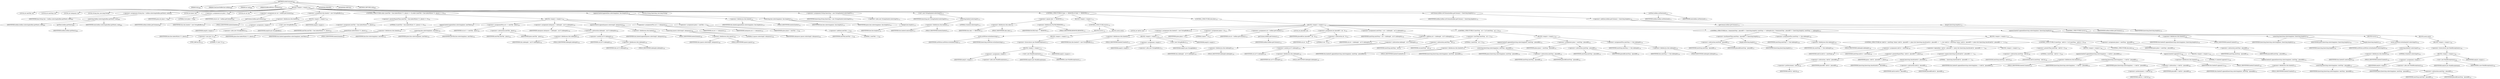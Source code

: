 digraph "notInConstant" {  
"1622" [label = <(METHOD,notInConstant)<SUB>686</SUB>> ]
"1623" [label = <(PARAM,this)<SUB>686</SUB>> ]
"1624" [label = <(PARAM,OneLiner.BufferLine bufline)<SUB>686</SUB>> ]
"1625" [label = <(PARAM,int end)<SUB>686</SUB>> ]
"1626" [label = <(PARAM,BufferedWriter outWriter)<SUB>687</SUB>> ]
"1627" [label = <(BLOCK,&lt;empty&gt;,&lt;empty&gt;)<SUB>687</SUB>> ]
"1628" [label = <(LOCAL,int nextTab: int)> ]
"1629" [label = <(LOCAL,int nextStop: int)> ]
"1630" [label = <(LOCAL,int tabspaces: int)> ]
"1631" [label = <(LOCAL,String line: java.lang.String)> ]
"1632" [label = <(&lt;operator&gt;.assignment,String line = bufline.substring(bufline.getNext(), end))<SUB>695</SUB>> ]
"1633" [label = <(IDENTIFIER,line,String line = bufline.substring(bufline.getNext(), end))<SUB>695</SUB>> ]
"1634" [label = <(substring,bufline.substring(bufline.getNext(), end))<SUB>695</SUB>> ]
"1635" [label = <(IDENTIFIER,bufline,bufline.substring(bufline.getNext(), end))<SUB>695</SUB>> ]
"1636" [label = <(getNext,bufline.getNext())<SUB>695</SUB>> ]
"1637" [label = <(IDENTIFIER,bufline,bufline.getNext())<SUB>695</SUB>> ]
"1638" [label = <(IDENTIFIER,end,bufline.substring(bufline.getNext(), end))<SUB>695</SUB>> ]
"1639" [label = <(LOCAL,int place: int)> ]
"1640" [label = <(&lt;operator&gt;.assignment,int place = 0)<SUB>696</SUB>> ]
"1641" [label = <(IDENTIFIER,place,int place = 0)<SUB>696</SUB>> ]
"1642" [label = <(LITERAL,0,int place = 0)<SUB>696</SUB>> ]
"1643" [label = <(LOCAL,int col: int)> ]
"1644" [label = <(&lt;operator&gt;.assignment,int col = bufline.getColumn())<SUB>697</SUB>> ]
"1645" [label = <(IDENTIFIER,col,int col = bufline.getColumn())<SUB>697</SUB>> ]
"1646" [label = <(getColumn,bufline.getColumn())<SUB>697</SUB>> ]
"1647" [label = <(IDENTIFIER,bufline,bufline.getColumn())<SUB>697</SUB>> ]
"1648" [label = <(&lt;operator&gt;.assignment,this.linebuf = new StringBuffer())<SUB>701</SUB>> ]
"1649" [label = <(&lt;operator&gt;.fieldAccess,this.linebuf)<SUB>701</SUB>> ]
"1650" [label = <(IDENTIFIER,this,this.linebuf = new StringBuffer())<SUB>701</SUB>> ]
"1651" [label = <(FIELD_IDENTIFIER,linebuf,linebuf)<SUB>701</SUB>> ]
"1652" [label = <(BLOCK,&lt;empty&gt;,&lt;empty&gt;)<SUB>701</SUB>> ]
"1653" [label = <(&lt;operator&gt;.assignment,&lt;empty&gt;)> ]
"1654" [label = <(IDENTIFIER,$obj30,&lt;empty&gt;)> ]
"1655" [label = <(&lt;operator&gt;.alloc,new StringBuffer())<SUB>701</SUB>> ]
"1656" [label = <(&lt;init&gt;,new StringBuffer())<SUB>701</SUB>> ]
"1657" [label = <(IDENTIFIER,$obj30,new StringBuffer())> ]
"1658" [label = <(IDENTIFIER,$obj30,&lt;empty&gt;)> ]
"1659" [label = <(CONTROL_STRUCTURE,while ((nextTab = line.indexOf((int) '\t', place)) &gt;= 0),while ((nextTab = line.indexOf((int) '\t', place)) &gt;= 0))<SUB>702</SUB>> ]
"1660" [label = <(&lt;operator&gt;.greaterEqualsThan,(nextTab = line.indexOf((int) '\t', place)) &gt;= 0)<SUB>702</SUB>> ]
"1661" [label = <(&lt;operator&gt;.assignment,nextTab = line.indexOf((int) '\t', place))<SUB>702</SUB>> ]
"1662" [label = <(IDENTIFIER,nextTab,nextTab = line.indexOf((int) '\t', place))<SUB>702</SUB>> ]
"1663" [label = <(indexOf,line.indexOf((int) '\t', place))<SUB>702</SUB>> ]
"1664" [label = <(IDENTIFIER,line,line.indexOf((int) '\t', place))<SUB>702</SUB>> ]
"1665" [label = <(&lt;operator&gt;.cast,(int) '\t')<SUB>702</SUB>> ]
"1666" [label = <(TYPE_REF,int,int)<SUB>702</SUB>> ]
"1667" [label = <(LITERAL,'\t',(int) '\t')<SUB>702</SUB>> ]
"1668" [label = <(IDENTIFIER,place,line.indexOf((int) '\t', place))<SUB>702</SUB>> ]
"1669" [label = <(LITERAL,0,(nextTab = line.indexOf((int) '\t', place)) &gt;= 0)<SUB>702</SUB>> ]
"1670" [label = <(BLOCK,&lt;empty&gt;,&lt;empty&gt;)<SUB>702</SUB>> ]
"1671" [label = <(append,linebuf.append(line.substring(place, nextTab)))<SUB>703</SUB>> ]
"1672" [label = <(&lt;operator&gt;.fieldAccess,this.linebuf)<SUB>703</SUB>> ]
"1673" [label = <(IDENTIFIER,this,linebuf.append(line.substring(place, nextTab)))<SUB>703</SUB>> ]
"1674" [label = <(FIELD_IDENTIFIER,linebuf,linebuf)<SUB>703</SUB>> ]
"1675" [label = <(substring,line.substring(place, nextTab))<SUB>703</SUB>> ]
"1676" [label = <(IDENTIFIER,line,line.substring(place, nextTab))<SUB>703</SUB>> ]
"1677" [label = <(IDENTIFIER,place,line.substring(place, nextTab))<SUB>703</SUB>> ]
"1678" [label = <(IDENTIFIER,nextTab,line.substring(place, nextTab))<SUB>703</SUB>> ]
"1679" [label = <(&lt;operator&gt;.assignmentPlus,col += nextTab - place)<SUB>704</SUB>> ]
"1680" [label = <(IDENTIFIER,col,col += nextTab - place)<SUB>704</SUB>> ]
"1681" [label = <(&lt;operator&gt;.subtraction,nextTab - place)<SUB>704</SUB>> ]
"1682" [label = <(IDENTIFIER,nextTab,nextTab - place)<SUB>704</SUB>> ]
"1683" [label = <(IDENTIFIER,place,nextTab - place)<SUB>704</SUB>> ]
"1684" [label = <(&lt;operator&gt;.assignment,tabspaces = tablength - (col % tablength))<SUB>705</SUB>> ]
"1685" [label = <(IDENTIFIER,tabspaces,tabspaces = tablength - (col % tablength))<SUB>705</SUB>> ]
"1686" [label = <(&lt;operator&gt;.subtraction,tablength - (col % tablength))<SUB>705</SUB>> ]
"1687" [label = <(&lt;operator&gt;.fieldAccess,this.tablength)<SUB>705</SUB>> ]
"1688" [label = <(IDENTIFIER,this,tablength - (col % tablength))<SUB>705</SUB>> ]
"1689" [label = <(FIELD_IDENTIFIER,tablength,tablength)<SUB>705</SUB>> ]
"1690" [label = <(&lt;operator&gt;.modulo,col % tablength)<SUB>705</SUB>> ]
"1691" [label = <(IDENTIFIER,col,col % tablength)<SUB>705</SUB>> ]
"1692" [label = <(&lt;operator&gt;.fieldAccess,this.tablength)<SUB>705</SUB>> ]
"1693" [label = <(IDENTIFIER,this,col % tablength)<SUB>705</SUB>> ]
"1694" [label = <(FIELD_IDENTIFIER,tablength,tablength)<SUB>705</SUB>> ]
"1695" [label = <(append,linebuf.append(spaces.substring(0, tabspaces)))<SUB>706</SUB>> ]
"1696" [label = <(&lt;operator&gt;.fieldAccess,this.linebuf)<SUB>706</SUB>> ]
"1697" [label = <(IDENTIFIER,this,linebuf.append(spaces.substring(0, tabspaces)))<SUB>706</SUB>> ]
"1698" [label = <(FIELD_IDENTIFIER,linebuf,linebuf)<SUB>706</SUB>> ]
"1699" [label = <(substring,spaces.substring(0, tabspaces))<SUB>706</SUB>> ]
"1700" [label = <(&lt;operator&gt;.fieldAccess,this.spaces)<SUB>706</SUB>> ]
"1701" [label = <(IDENTIFIER,this,spaces.substring(0, tabspaces))<SUB>706</SUB>> ]
"1702" [label = <(FIELD_IDENTIFIER,spaces,spaces)<SUB>706</SUB>> ]
"1703" [label = <(LITERAL,0,spaces.substring(0, tabspaces))<SUB>706</SUB>> ]
"1704" [label = <(IDENTIFIER,tabspaces,spaces.substring(0, tabspaces))<SUB>706</SUB>> ]
"1705" [label = <(&lt;operator&gt;.assignmentPlus,col += tabspaces)<SUB>707</SUB>> ]
"1706" [label = <(IDENTIFIER,col,col += tabspaces)<SUB>707</SUB>> ]
"1707" [label = <(IDENTIFIER,tabspaces,col += tabspaces)<SUB>707</SUB>> ]
"1708" [label = <(&lt;operator&gt;.assignment,place = nextTab + 1)<SUB>708</SUB>> ]
"1709" [label = <(IDENTIFIER,place,place = nextTab + 1)<SUB>708</SUB>> ]
"1710" [label = <(&lt;operator&gt;.addition,nextTab + 1)<SUB>708</SUB>> ]
"1711" [label = <(IDENTIFIER,nextTab,nextTab + 1)<SUB>708</SUB>> ]
"1712" [label = <(LITERAL,1,nextTab + 1)<SUB>708</SUB>> ]
"1713" [label = <(append,linebuf.append(line.substring(place, line.length())))<SUB>710</SUB>> ]
"1714" [label = <(&lt;operator&gt;.fieldAccess,this.linebuf)<SUB>710</SUB>> ]
"1715" [label = <(IDENTIFIER,this,linebuf.append(line.substring(place, line.length())))<SUB>710</SUB>> ]
"1716" [label = <(FIELD_IDENTIFIER,linebuf,linebuf)<SUB>710</SUB>> ]
"1717" [label = <(substring,line.substring(place, line.length()))<SUB>710</SUB>> ]
"1718" [label = <(IDENTIFIER,line,line.substring(place, line.length()))<SUB>710</SUB>> ]
"1719" [label = <(IDENTIFIER,place,line.substring(place, line.length()))<SUB>710</SUB>> ]
"1720" [label = <(length,line.length())<SUB>710</SUB>> ]
"1721" [label = <(IDENTIFIER,line,line.length())<SUB>710</SUB>> ]
"44" [label = <(LOCAL,String linestring: java.lang.String)> ]
"1722" [label = <(&lt;operator&gt;.assignment,String linestring = new String(linebuf.substring(0)))<SUB>712</SUB>> ]
"1723" [label = <(IDENTIFIER,linestring,String linestring = new String(linebuf.substring(0)))<SUB>712</SUB>> ]
"1724" [label = <(&lt;operator&gt;.alloc,new String(linebuf.substring(0)))<SUB>712</SUB>> ]
"1725" [label = <(&lt;init&gt;,new String(linebuf.substring(0)))<SUB>712</SUB>> ]
"43" [label = <(IDENTIFIER,linestring,new String(linebuf.substring(0)))<SUB>712</SUB>> ]
"1726" [label = <(substring,linebuf.substring(0))<SUB>712</SUB>> ]
"1727" [label = <(&lt;operator&gt;.fieldAccess,this.linebuf)<SUB>712</SUB>> ]
"1728" [label = <(IDENTIFIER,this,linebuf.substring(0))<SUB>712</SUB>> ]
"1729" [label = <(FIELD_IDENTIFIER,linebuf,linebuf)<SUB>712</SUB>> ]
"1730" [label = <(LITERAL,0,linebuf.substring(0))<SUB>712</SUB>> ]
"1731" [label = <(CONTROL_STRUCTURE,if (tabs == REMOVE),if (tabs == REMOVE))<SUB>713</SUB>> ]
"1732" [label = <(&lt;operator&gt;.equals,tabs == REMOVE)<SUB>713</SUB>> ]
"1733" [label = <(&lt;operator&gt;.fieldAccess,this.tabs)<SUB>713</SUB>> ]
"1734" [label = <(IDENTIFIER,this,tabs == REMOVE)<SUB>713</SUB>> ]
"1735" [label = <(FIELD_IDENTIFIER,tabs,tabs)<SUB>713</SUB>> ]
"1736" [label = <(&lt;operator&gt;.fieldAccess,FixCRLF.REMOVE)<SUB>713</SUB>> ]
"1737" [label = <(IDENTIFIER,FixCRLF,tabs == REMOVE)<SUB>713</SUB>> ]
"1738" [label = <(FIELD_IDENTIFIER,REMOVE,REMOVE)<SUB>713</SUB>> ]
"1739" [label = <(BLOCK,&lt;empty&gt;,&lt;empty&gt;)<SUB>713</SUB>> ]
"1740" [label = <(CONTROL_STRUCTURE,try,try)<SUB>714</SUB>> ]
"1741" [label = <(BLOCK,try,try)<SUB>714</SUB>> ]
"1742" [label = <(write,outWriter.write(linestring))<SUB>715</SUB>> ]
"1743" [label = <(IDENTIFIER,outWriter,outWriter.write(linestring))<SUB>715</SUB>> ]
"1744" [label = <(IDENTIFIER,linestring,outWriter.write(linestring))<SUB>715</SUB>> ]
"1745" [label = <(BLOCK,catch,catch)> ]
"1746" [label = <(BLOCK,&lt;empty&gt;,&lt;empty&gt;)<SUB>716</SUB>> ]
"1747" [label = <(&lt;operator&gt;.throw,throw new BuildException(e);)<SUB>717</SUB>> ]
"1748" [label = <(BLOCK,&lt;empty&gt;,&lt;empty&gt;)<SUB>717</SUB>> ]
"1749" [label = <(&lt;operator&gt;.assignment,&lt;empty&gt;)> ]
"1750" [label = <(IDENTIFIER,$obj32,&lt;empty&gt;)> ]
"1751" [label = <(&lt;operator&gt;.alloc,new BuildException(e))<SUB>717</SUB>> ]
"1752" [label = <(&lt;init&gt;,new BuildException(e))<SUB>717</SUB>> ]
"1753" [label = <(IDENTIFIER,$obj32,new BuildException(e))> ]
"1754" [label = <(IDENTIFIER,e,new BuildException(e))<SUB>717</SUB>> ]
"1755" [label = <(IDENTIFIER,$obj32,&lt;empty&gt;)> ]
"1756" [label = <(CONTROL_STRUCTURE,else,else)<SUB>719</SUB>> ]
"1757" [label = <(BLOCK,&lt;empty&gt;,&lt;empty&gt;)<SUB>719</SUB>> ]
"1758" [label = <(LOCAL,int tabCol: int)> ]
"1759" [label = <(&lt;operator&gt;.assignment,this.linebuf2 = new StringBuffer())<SUB>721</SUB>> ]
"1760" [label = <(&lt;operator&gt;.fieldAccess,this.linebuf2)<SUB>721</SUB>> ]
"1761" [label = <(IDENTIFIER,this,this.linebuf2 = new StringBuffer())<SUB>721</SUB>> ]
"1762" [label = <(FIELD_IDENTIFIER,linebuf2,linebuf2)<SUB>721</SUB>> ]
"1763" [label = <(BLOCK,&lt;empty&gt;,&lt;empty&gt;)<SUB>721</SUB>> ]
"1764" [label = <(&lt;operator&gt;.assignment,&lt;empty&gt;)> ]
"1765" [label = <(IDENTIFIER,$obj33,&lt;empty&gt;)> ]
"1766" [label = <(&lt;operator&gt;.alloc,new StringBuffer())<SUB>721</SUB>> ]
"1767" [label = <(&lt;init&gt;,new StringBuffer())<SUB>721</SUB>> ]
"1768" [label = <(IDENTIFIER,$obj33,new StringBuffer())> ]
"1769" [label = <(IDENTIFIER,$obj33,&lt;empty&gt;)> ]
"1770" [label = <(&lt;operator&gt;.assignment,place = 0)<SUB>722</SUB>> ]
"1771" [label = <(IDENTIFIER,place,place = 0)<SUB>722</SUB>> ]
"1772" [label = <(LITERAL,0,place = 0)<SUB>722</SUB>> ]
"1773" [label = <(&lt;operator&gt;.assignment,col = bufline.getColumn())<SUB>723</SUB>> ]
"1774" [label = <(IDENTIFIER,col,col = bufline.getColumn())<SUB>723</SUB>> ]
"1775" [label = <(getColumn,bufline.getColumn())<SUB>723</SUB>> ]
"1776" [label = <(IDENTIFIER,bufline,bufline.getColumn())<SUB>723</SUB>> ]
"1777" [label = <(LOCAL,int placediff: int)> ]
"1778" [label = <(&lt;operator&gt;.assignment,int placediff = col - 0)<SUB>724</SUB>> ]
"1779" [label = <(IDENTIFIER,placediff,int placediff = col - 0)<SUB>724</SUB>> ]
"1780" [label = <(&lt;operator&gt;.subtraction,col - 0)<SUB>724</SUB>> ]
"1781" [label = <(IDENTIFIER,col,col - 0)<SUB>724</SUB>> ]
"1782" [label = <(LITERAL,0,col - 0)<SUB>724</SUB>> ]
"1783" [label = <(&lt;operator&gt;.assignment,nextStop = col + (tablength - col % tablength))<SUB>729</SUB>> ]
"1784" [label = <(IDENTIFIER,nextStop,nextStop = col + (tablength - col % tablength))<SUB>729</SUB>> ]
"1785" [label = <(&lt;operator&gt;.addition,col + (tablength - col % tablength))<SUB>729</SUB>> ]
"1786" [label = <(IDENTIFIER,col,col + (tablength - col % tablength))<SUB>729</SUB>> ]
"1787" [label = <(&lt;operator&gt;.subtraction,tablength - col % tablength)<SUB>729</SUB>> ]
"1788" [label = <(&lt;operator&gt;.fieldAccess,this.tablength)<SUB>729</SUB>> ]
"1789" [label = <(IDENTIFIER,this,tablength - col % tablength)<SUB>729</SUB>> ]
"1790" [label = <(FIELD_IDENTIFIER,tablength,tablength)<SUB>729</SUB>> ]
"1791" [label = <(&lt;operator&gt;.modulo,col % tablength)<SUB>729</SUB>> ]
"1792" [label = <(IDENTIFIER,col,col % tablength)<SUB>729</SUB>> ]
"1793" [label = <(&lt;operator&gt;.fieldAccess,this.tablength)<SUB>729</SUB>> ]
"1794" [label = <(IDENTIFIER,this,col % tablength)<SUB>729</SUB>> ]
"1795" [label = <(FIELD_IDENTIFIER,tablength,tablength)<SUB>729</SUB>> ]
"1796" [label = <(CONTROL_STRUCTURE,if (nextStop - col &lt; 2),if (nextStop - col &lt; 2))<SUB>730</SUB>> ]
"1797" [label = <(&lt;operator&gt;.lessThan,nextStop - col &lt; 2)<SUB>730</SUB>> ]
"1798" [label = <(&lt;operator&gt;.subtraction,nextStop - col)<SUB>730</SUB>> ]
"1799" [label = <(IDENTIFIER,nextStop,nextStop - col)<SUB>730</SUB>> ]
"1800" [label = <(IDENTIFIER,col,nextStop - col)<SUB>730</SUB>> ]
"1801" [label = <(LITERAL,2,nextStop - col &lt; 2)<SUB>730</SUB>> ]
"1802" [label = <(BLOCK,&lt;empty&gt;,&lt;empty&gt;)<SUB>730</SUB>> ]
"1803" [label = <(append,linebuf2.append(linestring.substring(place, nextStop - placediff)))<SUB>731</SUB>> ]
"1804" [label = <(&lt;operator&gt;.fieldAccess,this.linebuf2)<SUB>731</SUB>> ]
"1805" [label = <(IDENTIFIER,this,linebuf2.append(linestring.substring(place, nextStop - placediff)))<SUB>731</SUB>> ]
"1806" [label = <(FIELD_IDENTIFIER,linebuf2,linebuf2)<SUB>731</SUB>> ]
"1807" [label = <(substring,linestring.substring(place, nextStop - placediff))<SUB>731</SUB>> ]
"1808" [label = <(IDENTIFIER,linestring,linestring.substring(place, nextStop - placediff))<SUB>731</SUB>> ]
"1809" [label = <(IDENTIFIER,place,linestring.substring(place, nextStop - placediff))<SUB>732</SUB>> ]
"1810" [label = <(&lt;operator&gt;.subtraction,nextStop - placediff)<SUB>732</SUB>> ]
"1811" [label = <(IDENTIFIER,nextStop,nextStop - placediff)<SUB>732</SUB>> ]
"1812" [label = <(IDENTIFIER,placediff,nextStop - placediff)<SUB>732</SUB>> ]
"1813" [label = <(&lt;operator&gt;.assignment,place = nextStop - placediff)<SUB>733</SUB>> ]
"1814" [label = <(IDENTIFIER,place,place = nextStop - placediff)<SUB>733</SUB>> ]
"1815" [label = <(&lt;operator&gt;.subtraction,nextStop - placediff)<SUB>733</SUB>> ]
"1816" [label = <(IDENTIFIER,nextStop,nextStop - placediff)<SUB>733</SUB>> ]
"1817" [label = <(IDENTIFIER,placediff,nextStop - placediff)<SUB>733</SUB>> ]
"1818" [label = <(&lt;operator&gt;.assignmentPlus,nextStop += this.tablength)<SUB>734</SUB>> ]
"1819" [label = <(IDENTIFIER,nextStop,nextStop += this.tablength)<SUB>734</SUB>> ]
"1820" [label = <(&lt;operator&gt;.fieldAccess,this.tablength)<SUB>734</SUB>> ]
"1821" [label = <(IDENTIFIER,this,nextStop += this.tablength)<SUB>734</SUB>> ]
"1822" [label = <(FIELD_IDENTIFIER,tablength,tablength)<SUB>734</SUB>> ]
"1823" [label = <(CONTROL_STRUCTURE,for (; Some(nextStop - placediff &lt;= linestring.length()); nextStop += tablength),for (; Some(nextStop - placediff &lt;= linestring.length()); nextStop += tablength))<SUB>737</SUB>> ]
"1824" [label = <(&lt;operator&gt;.lessEqualsThan,nextStop - placediff &lt;= linestring.length())<SUB>737</SUB>> ]
"1825" [label = <(&lt;operator&gt;.subtraction,nextStop - placediff)<SUB>737</SUB>> ]
"1826" [label = <(IDENTIFIER,nextStop,nextStop - placediff)<SUB>737</SUB>> ]
"1827" [label = <(IDENTIFIER,placediff,nextStop - placediff)<SUB>737</SUB>> ]
"1828" [label = <(length,linestring.length())<SUB>737</SUB>> ]
"1829" [label = <(IDENTIFIER,linestring,linestring.length())<SUB>737</SUB>> ]
"1830" [label = <(&lt;operator&gt;.assignmentPlus,nextStop += this.tablength)<SUB>738</SUB>> ]
"1831" [label = <(IDENTIFIER,nextStop,nextStop += this.tablength)<SUB>738</SUB>> ]
"1832" [label = <(&lt;operator&gt;.fieldAccess,this.tablength)<SUB>738</SUB>> ]
"1833" [label = <(IDENTIFIER,this,nextStop += this.tablength)<SUB>738</SUB>> ]
"1834" [label = <(FIELD_IDENTIFIER,tablength,tablength)<SUB>738</SUB>> ]
"1835" [label = <(BLOCK,&lt;empty&gt;,&lt;empty&gt;)<SUB>738</SUB>> ]
"1836" [label = <(CONTROL_STRUCTURE,for (tabCol = nextStop; Some(--tabCol - placediff &gt;= place &amp;&amp; linestring.charAt(tabCol - placediff) == ' '); ),for (tabCol = nextStop; Some(--tabCol - placediff &gt;= place &amp;&amp; linestring.charAt(tabCol - placediff) == ' '); ))<SUB>739</SUB>> ]
"1837" [label = <(&lt;operator&gt;.assignment,tabCol = nextStop)<SUB>739</SUB>> ]
"1838" [label = <(IDENTIFIER,tabCol,tabCol = nextStop)<SUB>739</SUB>> ]
"1839" [label = <(IDENTIFIER,nextStop,tabCol = nextStop)<SUB>739</SUB>> ]
"1840" [label = <(&lt;operator&gt;.logicalAnd,--tabCol - placediff &gt;= place &amp;&amp; linestring.charAt(tabCol - placediff) == ' ')<SUB>740</SUB>> ]
"1841" [label = <(&lt;operator&gt;.greaterEqualsThan,--tabCol - placediff &gt;= place)<SUB>740</SUB>> ]
"1842" [label = <(&lt;operator&gt;.subtraction,--tabCol - placediff)<SUB>740</SUB>> ]
"1843" [label = <(&lt;operator&gt;.preDecrement,--tabCol)<SUB>740</SUB>> ]
"1844" [label = <(IDENTIFIER,tabCol,--tabCol)<SUB>740</SUB>> ]
"1845" [label = <(IDENTIFIER,placediff,--tabCol - placediff)<SUB>740</SUB>> ]
"1846" [label = <(IDENTIFIER,place,--tabCol - placediff &gt;= place)<SUB>740</SUB>> ]
"1847" [label = <(&lt;operator&gt;.equals,linestring.charAt(tabCol - placediff) == ' ')<SUB>741</SUB>> ]
"1848" [label = <(charAt,linestring.charAt(tabCol - placediff))<SUB>741</SUB>> ]
"1849" [label = <(IDENTIFIER,linestring,linestring.charAt(tabCol - placediff))<SUB>741</SUB>> ]
"1850" [label = <(&lt;operator&gt;.subtraction,tabCol - placediff)<SUB>741</SUB>> ]
"1851" [label = <(IDENTIFIER,tabCol,tabCol - placediff)<SUB>741</SUB>> ]
"1852" [label = <(IDENTIFIER,placediff,tabCol - placediff)<SUB>741</SUB>> ]
"1853" [label = <(LITERAL,' ',linestring.charAt(tabCol - placediff) == ' ')<SUB>741</SUB>> ]
"1854" [label = <(BLOCK,&lt;empty&gt;,&lt;empty&gt;)<SUB>741</SUB>> ]
"1855" [label = <(CONTROL_STRUCTURE,if (nextStop - tabCol &gt; 2),if (nextStop - tabCol &gt; 2))<SUB>746</SUB>> ]
"1856" [label = <(&lt;operator&gt;.greaterThan,nextStop - tabCol &gt; 2)<SUB>746</SUB>> ]
"1857" [label = <(&lt;operator&gt;.subtraction,nextStop - tabCol)<SUB>746</SUB>> ]
"1858" [label = <(IDENTIFIER,nextStop,nextStop - tabCol)<SUB>746</SUB>> ]
"1859" [label = <(IDENTIFIER,tabCol,nextStop - tabCol)<SUB>746</SUB>> ]
"1860" [label = <(LITERAL,2,nextStop - tabCol &gt; 2)<SUB>746</SUB>> ]
"1861" [label = <(BLOCK,&lt;empty&gt;,&lt;empty&gt;)<SUB>746</SUB>> ]
"1862" [label = <(append,linebuf2.append(linestring.substring(place, ++tabCol - placediff)))<SUB>747</SUB>> ]
"1863" [label = <(&lt;operator&gt;.fieldAccess,this.linebuf2)<SUB>747</SUB>> ]
"1864" [label = <(IDENTIFIER,this,linebuf2.append(linestring.substring(place, ++tabCol - placediff)))<SUB>747</SUB>> ]
"1865" [label = <(FIELD_IDENTIFIER,linebuf2,linebuf2)<SUB>747</SUB>> ]
"1866" [label = <(substring,linestring.substring(place, ++tabCol - placediff))<SUB>747</SUB>> ]
"1867" [label = <(IDENTIFIER,linestring,linestring.substring(place, ++tabCol - placediff))<SUB>747</SUB>> ]
"1868" [label = <(IDENTIFIER,place,linestring.substring(place, ++tabCol - placediff))<SUB>748</SUB>> ]
"1869" [label = <(&lt;operator&gt;.subtraction,++tabCol - placediff)<SUB>748</SUB>> ]
"1870" [label = <(&lt;operator&gt;.preIncrement,++tabCol)<SUB>748</SUB>> ]
"1871" [label = <(IDENTIFIER,tabCol,++tabCol)<SUB>748</SUB>> ]
"1872" [label = <(IDENTIFIER,placediff,++tabCol - placediff)<SUB>748</SUB>> ]
"1873" [label = <(append,linebuf2.append('\t'))<SUB>749</SUB>> ]
"1874" [label = <(&lt;operator&gt;.fieldAccess,this.linebuf2)<SUB>749</SUB>> ]
"1875" [label = <(IDENTIFIER,this,linebuf2.append('\t'))<SUB>749</SUB>> ]
"1876" [label = <(FIELD_IDENTIFIER,linebuf2,linebuf2)<SUB>749</SUB>> ]
"1877" [label = <(LITERAL,'\t',linebuf2.append('\t'))<SUB>749</SUB>> ]
"1878" [label = <(CONTROL_STRUCTURE,else,else)<SUB>750</SUB>> ]
"1879" [label = <(BLOCK,&lt;empty&gt;,&lt;empty&gt;)<SUB>750</SUB>> ]
"1880" [label = <(append,linebuf2.append(linestring.substring(place, nextStop - placediff)))<SUB>751</SUB>> ]
"1881" [label = <(&lt;operator&gt;.fieldAccess,this.linebuf2)<SUB>751</SUB>> ]
"1882" [label = <(IDENTIFIER,this,linebuf2.append(linestring.substring(place, nextStop - placediff)))<SUB>751</SUB>> ]
"1883" [label = <(FIELD_IDENTIFIER,linebuf2,linebuf2)<SUB>751</SUB>> ]
"1884" [label = <(substring,linestring.substring(place, nextStop - placediff))<SUB>751</SUB>> ]
"1885" [label = <(IDENTIFIER,linestring,linestring.substring(place, nextStop - placediff))<SUB>751</SUB>> ]
"1886" [label = <(IDENTIFIER,place,linestring.substring(place, nextStop - placediff))<SUB>752</SUB>> ]
"1887" [label = <(&lt;operator&gt;.subtraction,nextStop - placediff)<SUB>752</SUB>> ]
"1888" [label = <(IDENTIFIER,nextStop,nextStop - placediff)<SUB>752</SUB>> ]
"1889" [label = <(IDENTIFIER,placediff,nextStop - placediff)<SUB>752</SUB>> ]
"1890" [label = <(&lt;operator&gt;.assignment,place = nextStop - placediff)<SUB>755</SUB>> ]
"1891" [label = <(IDENTIFIER,place,place = nextStop - placediff)<SUB>755</SUB>> ]
"1892" [label = <(&lt;operator&gt;.subtraction,nextStop - placediff)<SUB>755</SUB>> ]
"1893" [label = <(IDENTIFIER,nextStop,nextStop - placediff)<SUB>755</SUB>> ]
"1894" [label = <(IDENTIFIER,placediff,nextStop - placediff)<SUB>755</SUB>> ]
"1895" [label = <(append,linebuf2.append(linestring.substring(place, linestring.length())))<SUB>759</SUB>> ]
"1896" [label = <(&lt;operator&gt;.fieldAccess,this.linebuf2)<SUB>759</SUB>> ]
"1897" [label = <(IDENTIFIER,this,linebuf2.append(linestring.substring(place, linestring.length())))<SUB>759</SUB>> ]
"1898" [label = <(FIELD_IDENTIFIER,linebuf2,linebuf2)<SUB>759</SUB>> ]
"1899" [label = <(substring,linestring.substring(place, linestring.length()))<SUB>759</SUB>> ]
"1900" [label = <(IDENTIFIER,linestring,linestring.substring(place, linestring.length()))<SUB>759</SUB>> ]
"1901" [label = <(IDENTIFIER,place,linestring.substring(place, linestring.length()))<SUB>759</SUB>> ]
"1902" [label = <(length,linestring.length())<SUB>759</SUB>> ]
"1903" [label = <(IDENTIFIER,linestring,linestring.length())<SUB>759</SUB>> ]
"1904" [label = <(CONTROL_STRUCTURE,try,try)<SUB>761</SUB>> ]
"1905" [label = <(BLOCK,try,try)<SUB>761</SUB>> ]
"1906" [label = <(write,outWriter.write(linebuf2.substring(0)))<SUB>762</SUB>> ]
"1907" [label = <(IDENTIFIER,outWriter,outWriter.write(linebuf2.substring(0)))<SUB>762</SUB>> ]
"1908" [label = <(substring,linebuf2.substring(0))<SUB>762</SUB>> ]
"1909" [label = <(&lt;operator&gt;.fieldAccess,this.linebuf2)<SUB>762</SUB>> ]
"1910" [label = <(IDENTIFIER,this,linebuf2.substring(0))<SUB>762</SUB>> ]
"1911" [label = <(FIELD_IDENTIFIER,linebuf2,linebuf2)<SUB>762</SUB>> ]
"1912" [label = <(LITERAL,0,linebuf2.substring(0))<SUB>762</SUB>> ]
"1913" [label = <(BLOCK,catch,catch)> ]
"1914" [label = <(BLOCK,&lt;empty&gt;,&lt;empty&gt;)<SUB>763</SUB>> ]
"1915" [label = <(&lt;operator&gt;.throw,throw new BuildException(e);)<SUB>764</SUB>> ]
"1916" [label = <(BLOCK,&lt;empty&gt;,&lt;empty&gt;)<SUB>764</SUB>> ]
"1917" [label = <(&lt;operator&gt;.assignment,&lt;empty&gt;)> ]
"1918" [label = <(IDENTIFIER,$obj34,&lt;empty&gt;)> ]
"1919" [label = <(&lt;operator&gt;.alloc,new BuildException(e))<SUB>764</SUB>> ]
"1920" [label = <(&lt;init&gt;,new BuildException(e))<SUB>764</SUB>> ]
"1921" [label = <(IDENTIFIER,$obj34,new BuildException(e))> ]
"1922" [label = <(IDENTIFIER,e,new BuildException(e))<SUB>764</SUB>> ]
"1923" [label = <(IDENTIFIER,$obj34,&lt;empty&gt;)> ]
"1924" [label = <(setColumn,bufline.setColumn(bufline.getColumn() + linestring.length()))<SUB>770</SUB>> ]
"1925" [label = <(IDENTIFIER,bufline,bufline.setColumn(bufline.getColumn() + linestring.length()))<SUB>770</SUB>> ]
"1926" [label = <(&lt;operator&gt;.addition,bufline.getColumn() + linestring.length())<SUB>770</SUB>> ]
"1927" [label = <(getColumn,bufline.getColumn())<SUB>770</SUB>> ]
"1928" [label = <(IDENTIFIER,bufline,bufline.getColumn())<SUB>770</SUB>> ]
"1929" [label = <(length,linestring.length())<SUB>770</SUB>> ]
"1930" [label = <(IDENTIFIER,linestring,linestring.length())<SUB>770</SUB>> ]
"1931" [label = <(setNext,bufline.setNext(end))<SUB>771</SUB>> ]
"1932" [label = <(IDENTIFIER,bufline,bufline.setNext(end))<SUB>771</SUB>> ]
"1933" [label = <(IDENTIFIER,end,bufline.setNext(end))<SUB>771</SUB>> ]
"1934" [label = <(MODIFIER,PRIVATE)> ]
"1935" [label = <(MODIFIER,VIRTUAL)> ]
"1936" [label = <(METHOD_RETURN,void)<SUB>686</SUB>> ]
  "1622" -> "1623" 
  "1622" -> "1624" 
  "1622" -> "1625" 
  "1622" -> "1626" 
  "1622" -> "1627" 
  "1622" -> "1934" 
  "1622" -> "1935" 
  "1622" -> "1936" 
  "1627" -> "1628" 
  "1627" -> "1629" 
  "1627" -> "1630" 
  "1627" -> "1631" 
  "1627" -> "1632" 
  "1627" -> "1639" 
  "1627" -> "1640" 
  "1627" -> "1643" 
  "1627" -> "1644" 
  "1627" -> "1648" 
  "1627" -> "1659" 
  "1627" -> "1713" 
  "1627" -> "44" 
  "1627" -> "1722" 
  "1627" -> "1725" 
  "1627" -> "1731" 
  "1627" -> "1924" 
  "1627" -> "1931" 
  "1632" -> "1633" 
  "1632" -> "1634" 
  "1634" -> "1635" 
  "1634" -> "1636" 
  "1634" -> "1638" 
  "1636" -> "1637" 
  "1640" -> "1641" 
  "1640" -> "1642" 
  "1644" -> "1645" 
  "1644" -> "1646" 
  "1646" -> "1647" 
  "1648" -> "1649" 
  "1648" -> "1652" 
  "1649" -> "1650" 
  "1649" -> "1651" 
  "1652" -> "1653" 
  "1652" -> "1656" 
  "1652" -> "1658" 
  "1653" -> "1654" 
  "1653" -> "1655" 
  "1656" -> "1657" 
  "1659" -> "1660" 
  "1659" -> "1670" 
  "1660" -> "1661" 
  "1660" -> "1669" 
  "1661" -> "1662" 
  "1661" -> "1663" 
  "1663" -> "1664" 
  "1663" -> "1665" 
  "1663" -> "1668" 
  "1665" -> "1666" 
  "1665" -> "1667" 
  "1670" -> "1671" 
  "1670" -> "1679" 
  "1670" -> "1684" 
  "1670" -> "1695" 
  "1670" -> "1705" 
  "1670" -> "1708" 
  "1671" -> "1672" 
  "1671" -> "1675" 
  "1672" -> "1673" 
  "1672" -> "1674" 
  "1675" -> "1676" 
  "1675" -> "1677" 
  "1675" -> "1678" 
  "1679" -> "1680" 
  "1679" -> "1681" 
  "1681" -> "1682" 
  "1681" -> "1683" 
  "1684" -> "1685" 
  "1684" -> "1686" 
  "1686" -> "1687" 
  "1686" -> "1690" 
  "1687" -> "1688" 
  "1687" -> "1689" 
  "1690" -> "1691" 
  "1690" -> "1692" 
  "1692" -> "1693" 
  "1692" -> "1694" 
  "1695" -> "1696" 
  "1695" -> "1699" 
  "1696" -> "1697" 
  "1696" -> "1698" 
  "1699" -> "1700" 
  "1699" -> "1703" 
  "1699" -> "1704" 
  "1700" -> "1701" 
  "1700" -> "1702" 
  "1705" -> "1706" 
  "1705" -> "1707" 
  "1708" -> "1709" 
  "1708" -> "1710" 
  "1710" -> "1711" 
  "1710" -> "1712" 
  "1713" -> "1714" 
  "1713" -> "1717" 
  "1714" -> "1715" 
  "1714" -> "1716" 
  "1717" -> "1718" 
  "1717" -> "1719" 
  "1717" -> "1720" 
  "1720" -> "1721" 
  "1722" -> "1723" 
  "1722" -> "1724" 
  "1725" -> "43" 
  "1725" -> "1726" 
  "1726" -> "1727" 
  "1726" -> "1730" 
  "1727" -> "1728" 
  "1727" -> "1729" 
  "1731" -> "1732" 
  "1731" -> "1739" 
  "1731" -> "1756" 
  "1732" -> "1733" 
  "1732" -> "1736" 
  "1733" -> "1734" 
  "1733" -> "1735" 
  "1736" -> "1737" 
  "1736" -> "1738" 
  "1739" -> "1740" 
  "1740" -> "1741" 
  "1740" -> "1745" 
  "1741" -> "1742" 
  "1742" -> "1743" 
  "1742" -> "1744" 
  "1745" -> "1746" 
  "1746" -> "1747" 
  "1747" -> "1748" 
  "1748" -> "1749" 
  "1748" -> "1752" 
  "1748" -> "1755" 
  "1749" -> "1750" 
  "1749" -> "1751" 
  "1752" -> "1753" 
  "1752" -> "1754" 
  "1756" -> "1757" 
  "1757" -> "1758" 
  "1757" -> "1759" 
  "1757" -> "1770" 
  "1757" -> "1773" 
  "1757" -> "1777" 
  "1757" -> "1778" 
  "1757" -> "1783" 
  "1757" -> "1796" 
  "1757" -> "1823" 
  "1757" -> "1895" 
  "1757" -> "1904" 
  "1759" -> "1760" 
  "1759" -> "1763" 
  "1760" -> "1761" 
  "1760" -> "1762" 
  "1763" -> "1764" 
  "1763" -> "1767" 
  "1763" -> "1769" 
  "1764" -> "1765" 
  "1764" -> "1766" 
  "1767" -> "1768" 
  "1770" -> "1771" 
  "1770" -> "1772" 
  "1773" -> "1774" 
  "1773" -> "1775" 
  "1775" -> "1776" 
  "1778" -> "1779" 
  "1778" -> "1780" 
  "1780" -> "1781" 
  "1780" -> "1782" 
  "1783" -> "1784" 
  "1783" -> "1785" 
  "1785" -> "1786" 
  "1785" -> "1787" 
  "1787" -> "1788" 
  "1787" -> "1791" 
  "1788" -> "1789" 
  "1788" -> "1790" 
  "1791" -> "1792" 
  "1791" -> "1793" 
  "1793" -> "1794" 
  "1793" -> "1795" 
  "1796" -> "1797" 
  "1796" -> "1802" 
  "1797" -> "1798" 
  "1797" -> "1801" 
  "1798" -> "1799" 
  "1798" -> "1800" 
  "1802" -> "1803" 
  "1802" -> "1813" 
  "1802" -> "1818" 
  "1803" -> "1804" 
  "1803" -> "1807" 
  "1804" -> "1805" 
  "1804" -> "1806" 
  "1807" -> "1808" 
  "1807" -> "1809" 
  "1807" -> "1810" 
  "1810" -> "1811" 
  "1810" -> "1812" 
  "1813" -> "1814" 
  "1813" -> "1815" 
  "1815" -> "1816" 
  "1815" -> "1817" 
  "1818" -> "1819" 
  "1818" -> "1820" 
  "1820" -> "1821" 
  "1820" -> "1822" 
  "1823" -> "1824" 
  "1823" -> "1830" 
  "1823" -> "1835" 
  "1824" -> "1825" 
  "1824" -> "1828" 
  "1825" -> "1826" 
  "1825" -> "1827" 
  "1828" -> "1829" 
  "1830" -> "1831" 
  "1830" -> "1832" 
  "1832" -> "1833" 
  "1832" -> "1834" 
  "1835" -> "1836" 
  "1835" -> "1855" 
  "1835" -> "1890" 
  "1836" -> "1837" 
  "1836" -> "1840" 
  "1836" -> "1854" 
  "1837" -> "1838" 
  "1837" -> "1839" 
  "1840" -> "1841" 
  "1840" -> "1847" 
  "1841" -> "1842" 
  "1841" -> "1846" 
  "1842" -> "1843" 
  "1842" -> "1845" 
  "1843" -> "1844" 
  "1847" -> "1848" 
  "1847" -> "1853" 
  "1848" -> "1849" 
  "1848" -> "1850" 
  "1850" -> "1851" 
  "1850" -> "1852" 
  "1855" -> "1856" 
  "1855" -> "1861" 
  "1855" -> "1878" 
  "1856" -> "1857" 
  "1856" -> "1860" 
  "1857" -> "1858" 
  "1857" -> "1859" 
  "1861" -> "1862" 
  "1861" -> "1873" 
  "1862" -> "1863" 
  "1862" -> "1866" 
  "1863" -> "1864" 
  "1863" -> "1865" 
  "1866" -> "1867" 
  "1866" -> "1868" 
  "1866" -> "1869" 
  "1869" -> "1870" 
  "1869" -> "1872" 
  "1870" -> "1871" 
  "1873" -> "1874" 
  "1873" -> "1877" 
  "1874" -> "1875" 
  "1874" -> "1876" 
  "1878" -> "1879" 
  "1879" -> "1880" 
  "1880" -> "1881" 
  "1880" -> "1884" 
  "1881" -> "1882" 
  "1881" -> "1883" 
  "1884" -> "1885" 
  "1884" -> "1886" 
  "1884" -> "1887" 
  "1887" -> "1888" 
  "1887" -> "1889" 
  "1890" -> "1891" 
  "1890" -> "1892" 
  "1892" -> "1893" 
  "1892" -> "1894" 
  "1895" -> "1896" 
  "1895" -> "1899" 
  "1896" -> "1897" 
  "1896" -> "1898" 
  "1899" -> "1900" 
  "1899" -> "1901" 
  "1899" -> "1902" 
  "1902" -> "1903" 
  "1904" -> "1905" 
  "1904" -> "1913" 
  "1905" -> "1906" 
  "1906" -> "1907" 
  "1906" -> "1908" 
  "1908" -> "1909" 
  "1908" -> "1912" 
  "1909" -> "1910" 
  "1909" -> "1911" 
  "1913" -> "1914" 
  "1914" -> "1915" 
  "1915" -> "1916" 
  "1916" -> "1917" 
  "1916" -> "1920" 
  "1916" -> "1923" 
  "1917" -> "1918" 
  "1917" -> "1919" 
  "1920" -> "1921" 
  "1920" -> "1922" 
  "1924" -> "1925" 
  "1924" -> "1926" 
  "1926" -> "1927" 
  "1926" -> "1929" 
  "1927" -> "1928" 
  "1929" -> "1930" 
  "1931" -> "1932" 
  "1931" -> "1933" 
}
